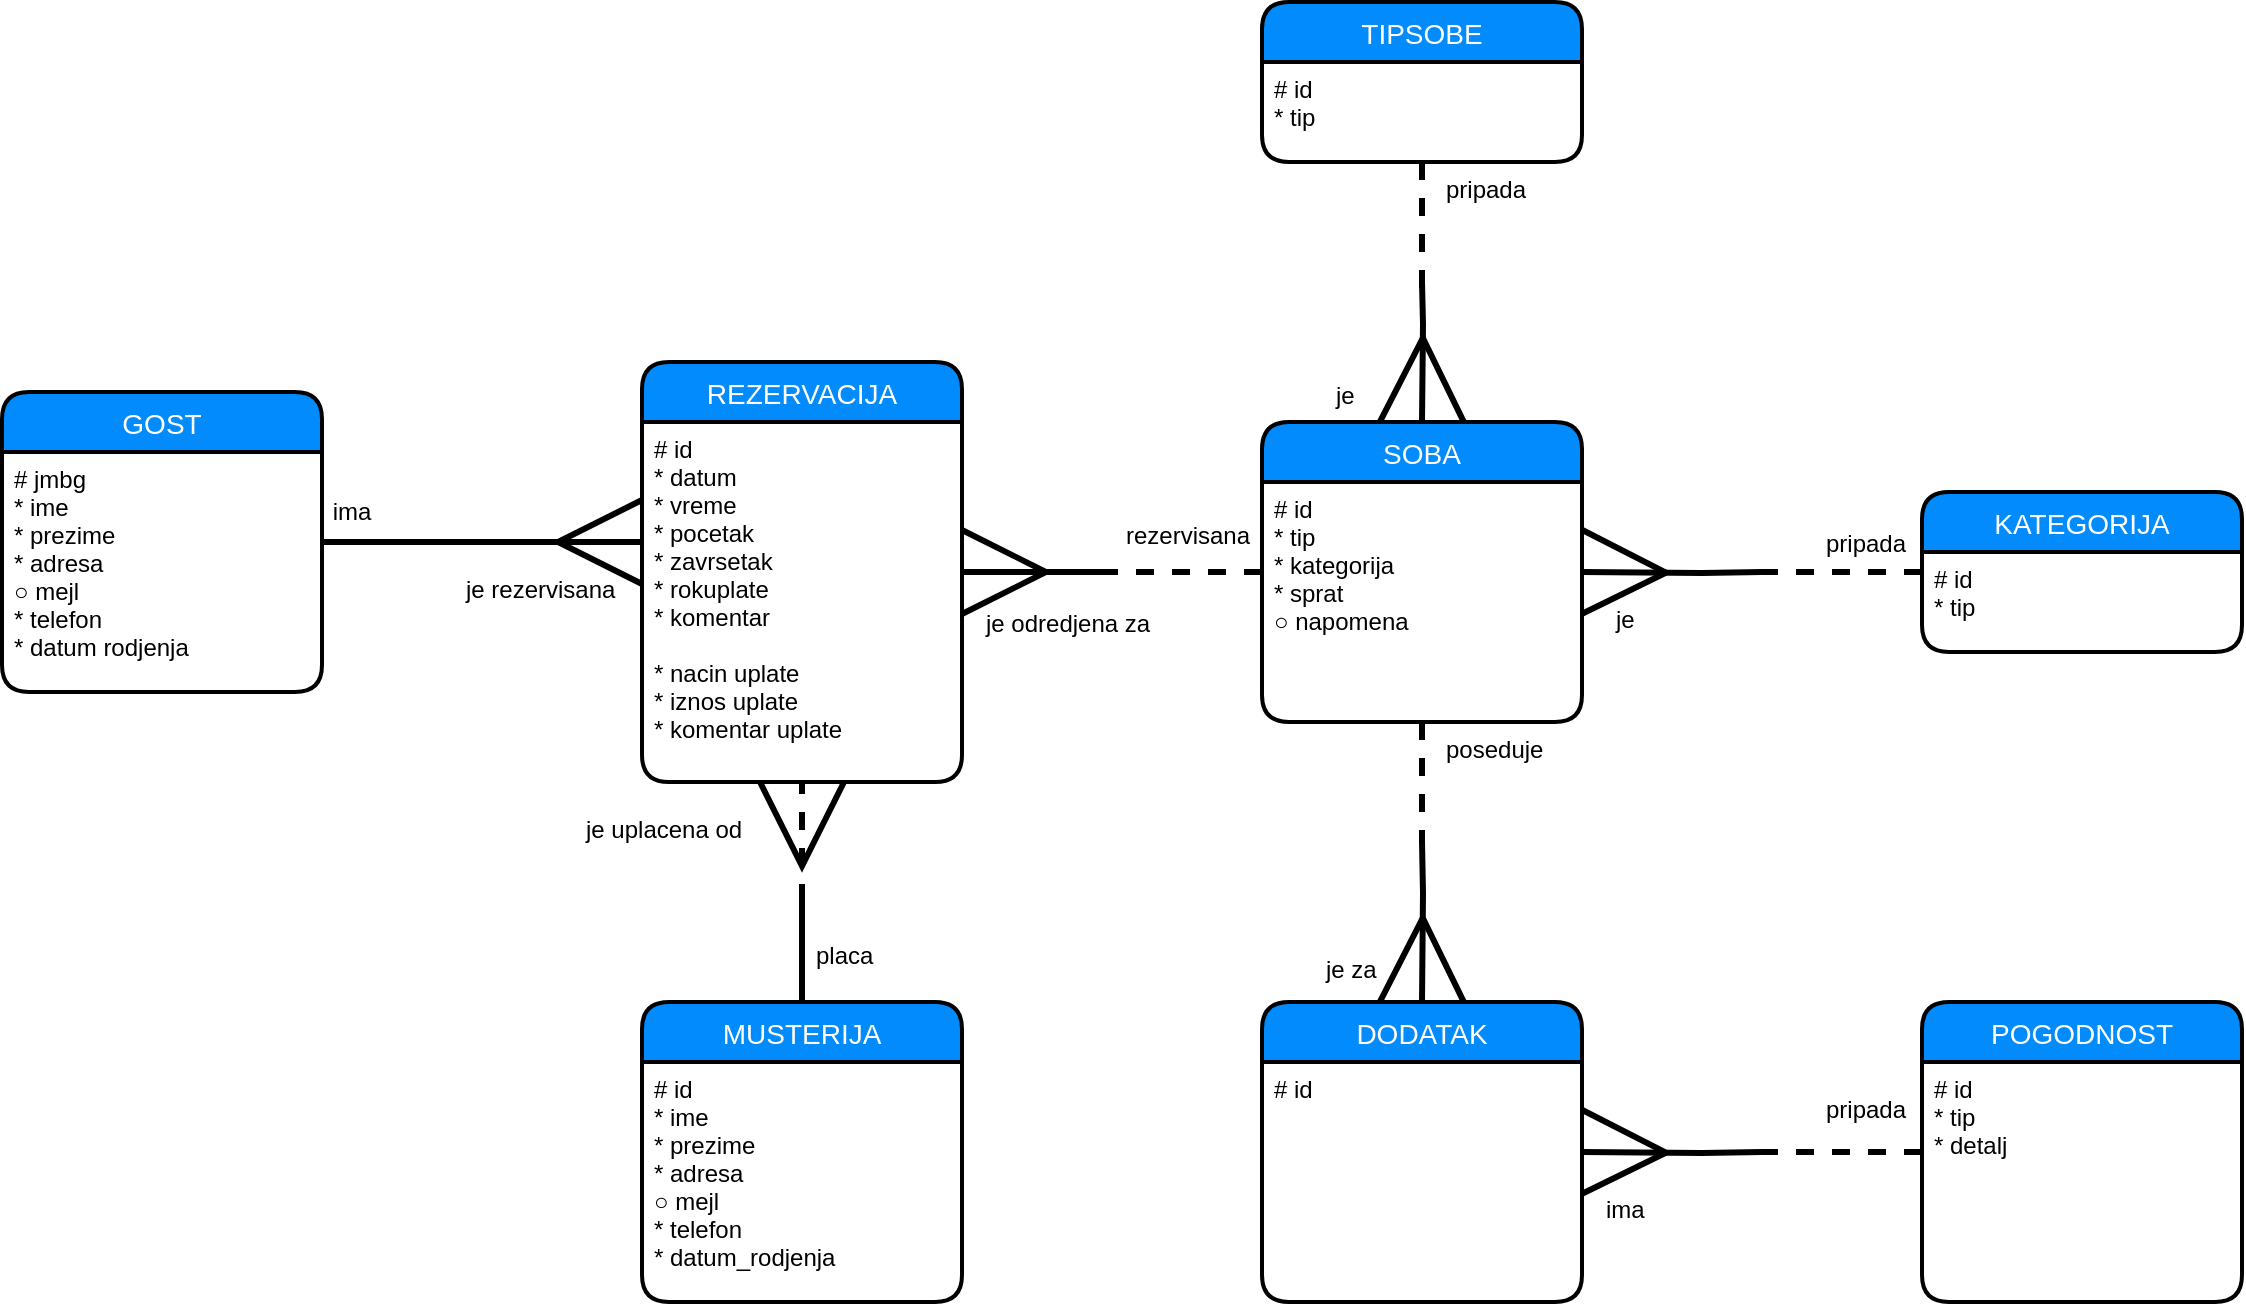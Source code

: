 <mxfile version="13.1.1" type="device"><diagram id="N1i-47K3Nv_V_qPSBVKC" name="Page-1"><mxGraphModel dx="2523" dy="2031" grid="1" gridSize="10" guides="1" tooltips="1" connect="1" arrows="1" fold="1" page="1" pageScale="1" pageWidth="850" pageHeight="1100" math="0" shadow="0"><root><mxCell id="0"/><mxCell id="1" parent="0"/><mxCell id="1yKAOsxujqE0B-REHoKv-37" style="edgeStyle=orthogonalEdgeStyle;rounded=0;orthogonalLoop=1;jettySize=auto;html=1;startSize=38;endArrow=none;endFill=0;endSize=38;strokeWidth=3;fontColor=#FFFFFF;dashed=1;" parent="1" source="1yKAOsxujqE0B-REHoKv-5" edge="1"><mxGeometry relative="1" as="geometry"><mxPoint x="170.0" y="65" as="targetPoint"/></mxGeometry></mxCell><mxCell id="1yKAOsxujqE0B-REHoKv-5" value="SOBA" style="swimlane;childLayout=stackLayout;horizontal=1;startSize=30;horizontalStack=0;rounded=1;fontSize=14;fontStyle=0;strokeWidth=2;resizeParent=0;resizeLast=1;shadow=0;dashed=0;align=center;fillColor=#028BFD;fontColor=#FFFFFF;" parent="1" vertex="1"><mxGeometry x="250" y="-10" width="160" height="150" as="geometry"/></mxCell><mxCell id="1yKAOsxujqE0B-REHoKv-6" value="# id&#xA;* tip&#xA;* kategorija&#xA;* sprat&#xA;○ napomena&#xA;" style="align=left;strokeColor=none;fillColor=none;spacingLeft=4;fontSize=12;verticalAlign=top;resizable=0;rotatable=0;part=1;" parent="1yKAOsxujqE0B-REHoKv-5" vertex="1"><mxGeometry y="30" width="160" height="120" as="geometry"/></mxCell><mxCell id="1yKAOsxujqE0B-REHoKv-7" value="TIPSOBE" style="swimlane;childLayout=stackLayout;horizontal=1;startSize=30;horizontalStack=0;rounded=1;fontSize=14;fontStyle=0;strokeWidth=2;resizeParent=0;resizeLast=1;shadow=0;dashed=0;align=center;fillColor=#028BFD;fontColor=#FFFFFF;" parent="1" vertex="1"><mxGeometry x="250" y="-220" width="160" height="80" as="geometry"/></mxCell><mxCell id="1yKAOsxujqE0B-REHoKv-8" value="# id&#xA;* tip&#xA;" style="align=left;strokeColor=none;fillColor=none;spacingLeft=4;fontSize=12;verticalAlign=top;resizable=0;rotatable=0;part=1;" parent="1yKAOsxujqE0B-REHoKv-7" vertex="1"><mxGeometry y="30" width="160" height="50" as="geometry"/></mxCell><mxCell id="1yKAOsxujqE0B-REHoKv-30" style="edgeStyle=orthogonalEdgeStyle;rounded=0;orthogonalLoop=1;jettySize=auto;html=1;entryX=0.5;entryY=0;entryDx=0;entryDy=0;startSize=38;endArrow=ERmany;endFill=0;endSize=38;strokeWidth=3;fontColor=#FFFFFF;" parent="1" target="1yKAOsxujqE0B-REHoKv-5" edge="1"><mxGeometry relative="1" as="geometry"><mxPoint x="330" y="-80" as="sourcePoint"/></mxGeometry></mxCell><mxCell id="1yKAOsxujqE0B-REHoKv-31" style="edgeStyle=orthogonalEdgeStyle;rounded=0;orthogonalLoop=1;jettySize=auto;html=1;startSize=38;endArrow=none;endFill=0;endSize=38;strokeWidth=3;fontColor=#FFFFFF;dashed=1;" parent="1" source="1yKAOsxujqE0B-REHoKv-8" edge="1"><mxGeometry relative="1" as="geometry"><mxPoint x="330" y="-70" as="targetPoint"/></mxGeometry></mxCell><mxCell id="1yKAOsxujqE0B-REHoKv-34" style="edgeStyle=orthogonalEdgeStyle;rounded=0;orthogonalLoop=1;jettySize=auto;html=1;entryX=1;entryY=0.5;entryDx=0;entryDy=0;startSize=38;endArrow=ERmany;endFill=0;endSize=38;strokeWidth=3;fontColor=#FFFFFF;" parent="1" target="1yKAOsxujqE0B-REHoKv-5" edge="1"><mxGeometry relative="1" as="geometry"><mxPoint x="500" y="65" as="sourcePoint"/></mxGeometry></mxCell><mxCell id="1yKAOsxujqE0B-REHoKv-35" style="edgeStyle=orthogonalEdgeStyle;rounded=0;orthogonalLoop=1;jettySize=auto;html=1;startSize=38;endArrow=none;endFill=0;endSize=38;strokeWidth=3;fontColor=#FFFFFF;dashed=1;" parent="1" source="1yKAOsxujqE0B-REHoKv-11" edge="1"><mxGeometry relative="1" as="geometry"><mxPoint x="500" y="65" as="targetPoint"/></mxGeometry></mxCell><mxCell id="1yKAOsxujqE0B-REHoKv-11" value="KATEGORIJA" style="swimlane;childLayout=stackLayout;horizontal=1;startSize=30;horizontalStack=0;rounded=1;fontSize=14;fontStyle=0;strokeWidth=2;resizeParent=0;resizeLast=1;shadow=0;dashed=0;align=center;fillColor=#028BFD;fontColor=#FFFFFF;" parent="1" vertex="1"><mxGeometry x="580" y="25" width="160" height="80" as="geometry"/></mxCell><mxCell id="1yKAOsxujqE0B-REHoKv-12" value="# id&#xA;* tip&#xA;" style="align=left;strokeColor=none;fillColor=none;spacingLeft=4;fontSize=12;verticalAlign=top;resizable=0;rotatable=0;part=1;" parent="1yKAOsxujqE0B-REHoKv-11" vertex="1"><mxGeometry y="30" width="160" height="50" as="geometry"/></mxCell><mxCell id="1yKAOsxujqE0B-REHoKv-36" style="edgeStyle=orthogonalEdgeStyle;rounded=0;orthogonalLoop=1;jettySize=auto;html=1;startSize=38;endArrow=none;endFill=0;endSize=38;strokeWidth=3;fontColor=#FFFFFF;startArrow=ERmany;startFill=0;" parent="1" source="1yKAOsxujqE0B-REHoKv-16" edge="1"><mxGeometry relative="1" as="geometry"><mxPoint x="170" y="65" as="targetPoint"/></mxGeometry></mxCell><mxCell id="1yKAOsxujqE0B-REHoKv-42" style="edgeStyle=orthogonalEdgeStyle;rounded=0;orthogonalLoop=1;jettySize=auto;html=1;startArrow=none;startFill=0;startSize=38;endArrow=ERmany;endFill=0;endSize=38;strokeWidth=3;fontColor=#FFFFFF;entryX=0.5;entryY=1;entryDx=0;entryDy=0;dashed=1;" parent="1" target="1yKAOsxujqE0B-REHoKv-17" edge="1"><mxGeometry relative="1" as="geometry"><mxPoint x="20" y="150" as="targetPoint"/><mxPoint x="20" y="230" as="sourcePoint"/></mxGeometry></mxCell><mxCell id="1yKAOsxujqE0B-REHoKv-22" value="DODATAK" style="swimlane;childLayout=stackLayout;horizontal=1;startSize=30;horizontalStack=0;rounded=1;fontSize=14;fontStyle=0;strokeWidth=2;resizeParent=0;resizeLast=1;shadow=0;dashed=0;align=center;fillColor=#028BFD;fontColor=#FFFFFF;" parent="1" vertex="1"><mxGeometry x="250" y="280" width="160" height="150" as="geometry"/></mxCell><mxCell id="1yKAOsxujqE0B-REHoKv-23" value="# id" style="align=left;strokeColor=none;fillColor=none;spacingLeft=4;fontSize=12;verticalAlign=top;resizable=0;rotatable=0;part=1;" parent="1yKAOsxujqE0B-REHoKv-22" vertex="1"><mxGeometry y="30" width="160" height="120" as="geometry"/></mxCell><mxCell id="1yKAOsxujqE0B-REHoKv-44" style="edgeStyle=orthogonalEdgeStyle;rounded=0;orthogonalLoop=1;jettySize=auto;html=1;entryX=0.5;entryY=0;entryDx=0;entryDy=0;startArrow=none;startFill=0;startSize=38;endArrow=ERmany;endFill=0;endSize=38;strokeWidth=3;fontColor=#FFFFFF;" parent="1" target="1yKAOsxujqE0B-REHoKv-22" edge="1"><mxGeometry relative="1" as="geometry"><mxPoint x="330" y="200" as="sourcePoint"/></mxGeometry></mxCell><mxCell id="1yKAOsxujqE0B-REHoKv-45" style="edgeStyle=orthogonalEdgeStyle;rounded=0;orthogonalLoop=1;jettySize=auto;html=1;startArrow=none;startFill=0;startSize=38;endArrow=none;endFill=0;endSize=38;strokeWidth=3;fontColor=#FFFFFF;dashed=1;" parent="1" source="1yKAOsxujqE0B-REHoKv-6" edge="1"><mxGeometry relative="1" as="geometry"><mxPoint x="330" y="200" as="targetPoint"/></mxGeometry></mxCell><mxCell id="1yKAOsxujqE0B-REHoKv-58" style="edgeStyle=orthogonalEdgeStyle;rounded=0;orthogonalLoop=1;jettySize=auto;html=1;entryX=1;entryY=0.375;entryDx=0;entryDy=0;entryPerimeter=0;startArrow=none;startFill=0;startSize=38;endArrow=ERmany;endFill=0;endSize=38;strokeWidth=3;fontColor=#FFFFFF;" parent="1" target="1yKAOsxujqE0B-REHoKv-23" edge="1"><mxGeometry relative="1" as="geometry"><mxPoint x="500" y="355" as="sourcePoint"/></mxGeometry></mxCell><mxCell id="1yKAOsxujqE0B-REHoKv-59" style="edgeStyle=orthogonalEdgeStyle;rounded=0;orthogonalLoop=1;jettySize=auto;html=1;startArrow=none;startFill=0;startSize=38;endArrow=none;endFill=0;endSize=38;strokeWidth=3;fontColor=#FFFFFF;dashed=1;" parent="1" source="1yKAOsxujqE0B-REHoKv-50" edge="1"><mxGeometry relative="1" as="geometry"><mxPoint x="500" y="355" as="targetPoint"/></mxGeometry></mxCell><mxCell id="1yKAOsxujqE0B-REHoKv-50" value="POGODNOST" style="swimlane;childLayout=stackLayout;horizontal=1;startSize=30;horizontalStack=0;rounded=1;fontSize=14;fontStyle=0;strokeWidth=2;resizeParent=0;resizeLast=1;shadow=0;dashed=0;align=center;fillColor=#028BFD;fontColor=#FFFFFF;" parent="1" vertex="1"><mxGeometry x="580" y="280" width="160" height="150" as="geometry"/></mxCell><mxCell id="1yKAOsxujqE0B-REHoKv-51" value="# id&#xA;* tip&#xA;* detalj&#xA;&#xA;" style="align=left;strokeColor=none;fillColor=none;spacingLeft=4;fontSize=12;verticalAlign=top;resizable=0;rotatable=0;part=1;" parent="1yKAOsxujqE0B-REHoKv-50" vertex="1"><mxGeometry y="30" width="160" height="120" as="geometry"/></mxCell><mxCell id="1yKAOsxujqE0B-REHoKv-65" value="&lt;font color=&quot;#00000000&quot;&gt;ima&lt;/font&gt;" style="text;html=1;strokeColor=none;fillColor=none;align=center;verticalAlign=middle;whiteSpace=wrap;rounded=0;fontColor=#FFFFFF;" parent="1" vertex="1"><mxGeometry x="-220" y="25" width="30" height="20" as="geometry"/></mxCell><mxCell id="1yKAOsxujqE0B-REHoKv-66" value="&lt;font color=&quot;#00000000&quot;&gt;je rezervisana&lt;br&gt;&lt;/font&gt;" style="text;whiteSpace=wrap;html=1;fontColor=#FFFFFF;" parent="1" vertex="1"><mxGeometry x="-150" y="60" width="80" height="30" as="geometry"/></mxCell><mxCell id="1yKAOsxujqE0B-REHoKv-68" value="&lt;font color=&quot;#00000000&quot;&gt;placa&lt;/font&gt;" style="text;whiteSpace=wrap;html=1;fontColor=#FFFFFF;" parent="1" vertex="1"><mxGeometry x="25" y="243" width="40" height="27" as="geometry"/></mxCell><mxCell id="1yKAOsxujqE0B-REHoKv-69" value="&lt;font color=&quot;#00000000&quot;&gt;je uplacena od&lt;/font&gt;" style="text;whiteSpace=wrap;html=1;fontColor=#FFFFFF;" parent="1" vertex="1"><mxGeometry x="-90" y="180" width="90" height="30" as="geometry"/></mxCell><mxCell id="1yKAOsxujqE0B-REHoKv-71" value="&lt;font color=&quot;#00000000&quot;&gt;rezervisana&lt;/font&gt;" style="text;whiteSpace=wrap;html=1;fontColor=#FFFFFF;" parent="1" vertex="1"><mxGeometry x="180" y="33" width="70" height="27" as="geometry"/></mxCell><mxCell id="1yKAOsxujqE0B-REHoKv-72" value="&lt;font color=&quot;#00000000&quot;&gt;je odredjena za&lt;br&gt;&lt;/font&gt;" style="text;whiteSpace=wrap;html=1;fontColor=#FFFFFF;" parent="1" vertex="1"><mxGeometry x="110" y="76.5" width="90" height="27" as="geometry"/></mxCell><mxCell id="1yKAOsxujqE0B-REHoKv-73" value="&lt;font color=&quot;#00000000&quot;&gt;poseduje&lt;/font&gt;" style="text;whiteSpace=wrap;html=1;fontColor=#FFFFFF;" parent="1" vertex="1"><mxGeometry x="340" y="140" width="70" height="27" as="geometry"/></mxCell><mxCell id="1yKAOsxujqE0B-REHoKv-76" value="&lt;font color=&quot;#00000000&quot;&gt;je za&lt;br&gt;&lt;/font&gt;" style="text;whiteSpace=wrap;html=1;fontColor=#FFFFFF;" parent="1" vertex="1"><mxGeometry x="280" y="250" width="30" height="27" as="geometry"/></mxCell><mxCell id="1yKAOsxujqE0B-REHoKv-77" value="&lt;font color=&quot;#00000000&quot;&gt;ima&lt;/font&gt;" style="text;whiteSpace=wrap;html=1;fontColor=#FFFFFF;" parent="1" vertex="1"><mxGeometry x="420" y="370" width="40" height="27" as="geometry"/></mxCell><mxCell id="1yKAOsxujqE0B-REHoKv-78" value="&lt;font color=&quot;#00000000&quot;&gt;pripada&lt;/font&gt;" style="text;whiteSpace=wrap;html=1;fontColor=#FFFFFF;" parent="1" vertex="1"><mxGeometry x="530" y="320" width="40" height="27" as="geometry"/></mxCell><mxCell id="1yKAOsxujqE0B-REHoKv-79" value="&lt;font color=&quot;#00000000&quot;&gt;pripada&lt;/font&gt;" style="text;whiteSpace=wrap;html=1;fontColor=#FFFFFF;" parent="1" vertex="1"><mxGeometry x="530" y="36.5" width="50" height="27" as="geometry"/></mxCell><mxCell id="1yKAOsxujqE0B-REHoKv-80" value="&lt;font color=&quot;#00000000&quot;&gt;je&lt;/font&gt;" style="text;whiteSpace=wrap;html=1;fontColor=#FFFFFF;" parent="1" vertex="1"><mxGeometry x="425" y="75" width="50" height="27" as="geometry"/></mxCell><mxCell id="1yKAOsxujqE0B-REHoKv-81" value="&lt;font color=&quot;#00000000&quot;&gt;je&lt;/font&gt;" style="text;whiteSpace=wrap;html=1;fontColor=#FFFFFF;" parent="1" vertex="1"><mxGeometry x="285" y="-37" width="20" height="27" as="geometry"/></mxCell><mxCell id="1yKAOsxujqE0B-REHoKv-82" value="&lt;font color=&quot;#00000000&quot;&gt;pripada&lt;/font&gt;" style="text;whiteSpace=wrap;html=1;fontColor=#FFFFFF;" parent="1" vertex="1"><mxGeometry x="340" y="-140" width="80" height="27" as="geometry"/></mxCell><mxCell id="1yKAOsxujqE0B-REHoKv-16" value="REZERVACIJA" style="swimlane;childLayout=stackLayout;horizontal=1;startSize=30;horizontalStack=0;rounded=1;fontSize=14;fontStyle=0;strokeWidth=2;resizeParent=0;resizeLast=1;shadow=0;dashed=0;align=center;fillColor=#028BFD;fontColor=#FFFFFF;" parent="1" vertex="1"><mxGeometry x="-60" y="-40" width="160" height="210" as="geometry"/></mxCell><mxCell id="1yKAOsxujqE0B-REHoKv-17" value="# id&#xA;* datum&#xA;* vreme&#xA;* pocetak&#xA;* zavrsetak&#xA;* rokuplate&#xA;* komentar&#xA;&#xA;* nacin uplate&#xA;* iznos uplate&#xA;* komentar uplate&#xA;&#xA;&#xA;" style="align=left;strokeColor=none;fillColor=none;spacingLeft=4;fontSize=12;verticalAlign=top;resizable=0;rotatable=0;part=1;" parent="1yKAOsxujqE0B-REHoKv-16" vertex="1"><mxGeometry y="30" width="160" height="180" as="geometry"/></mxCell><mxCell id="dCE8BZ0g_W73L0imwShd-1" style="edgeStyle=orthogonalEdgeStyle;rounded=0;orthogonalLoop=1;jettySize=auto;html=1;strokeWidth=3;endSize=38;startSize=38;endArrow=ERmany;endFill=0;" parent="1" source="1yKAOsxujqE0B-REHoKv-1" edge="1"><mxGeometry relative="1" as="geometry"><mxPoint x="-60" y="50" as="targetPoint"/></mxGeometry></mxCell><mxCell id="1yKAOsxujqE0B-REHoKv-1" value="GOST" style="swimlane;childLayout=stackLayout;horizontal=1;startSize=30;horizontalStack=0;rounded=1;fontSize=14;fontStyle=0;strokeWidth=2;resizeParent=0;resizeLast=1;shadow=0;dashed=0;align=center;fillColor=#028BFD;fontColor=#FFFFFF;" parent="1" vertex="1"><mxGeometry x="-380" y="-25" width="160" height="150" as="geometry"/></mxCell><mxCell id="1yKAOsxujqE0B-REHoKv-2" value="# jmbg&#xA;* ime&#xA;* prezime&#xA;* adresa&#xA;○ mejl&#xA;* telefon&#xA;* datum rodjenja&#xA;" style="align=left;strokeColor=none;fillColor=none;spacingLeft=4;fontSize=12;verticalAlign=top;resizable=0;rotatable=0;part=1;" parent="1yKAOsxujqE0B-REHoKv-1" vertex="1"><mxGeometry y="30" width="160" height="120" as="geometry"/></mxCell><mxCell id="OXD2mUHx4IGkF8S1N8ye-1" style="edgeStyle=orthogonalEdgeStyle;rounded=0;orthogonalLoop=1;jettySize=auto;html=1;endArrow=none;endFill=0;strokeWidth=3;" edge="1" parent="1" source="1yKAOsxujqE0B-REHoKv-18"><mxGeometry relative="1" as="geometry"><mxPoint x="20" y="230" as="targetPoint"/></mxGeometry></mxCell><mxCell id="1yKAOsxujqE0B-REHoKv-18" value="MUSTERIJA" style="swimlane;childLayout=stackLayout;horizontal=1;startSize=30;horizontalStack=0;rounded=1;fontSize=14;fontStyle=0;strokeWidth=2;resizeParent=0;resizeLast=1;shadow=0;dashed=0;align=center;fillColor=#028BFD;fontColor=#FFFFFF;" parent="1" vertex="1"><mxGeometry x="-60" y="280" width="160" height="150" as="geometry"/></mxCell><mxCell id="1yKAOsxujqE0B-REHoKv-19" value="# id&#xA;* ime&#xA;* prezime&#xA;* adresa&#xA;○ mejl&#xA;* telefon&#xA;* datum_rodjenja" style="align=left;strokeColor=none;fillColor=none;spacingLeft=4;fontSize=12;verticalAlign=top;resizable=0;rotatable=0;part=1;" parent="1yKAOsxujqE0B-REHoKv-18" vertex="1"><mxGeometry y="30" width="160" height="120" as="geometry"/></mxCell></root></mxGraphModel></diagram></mxfile>